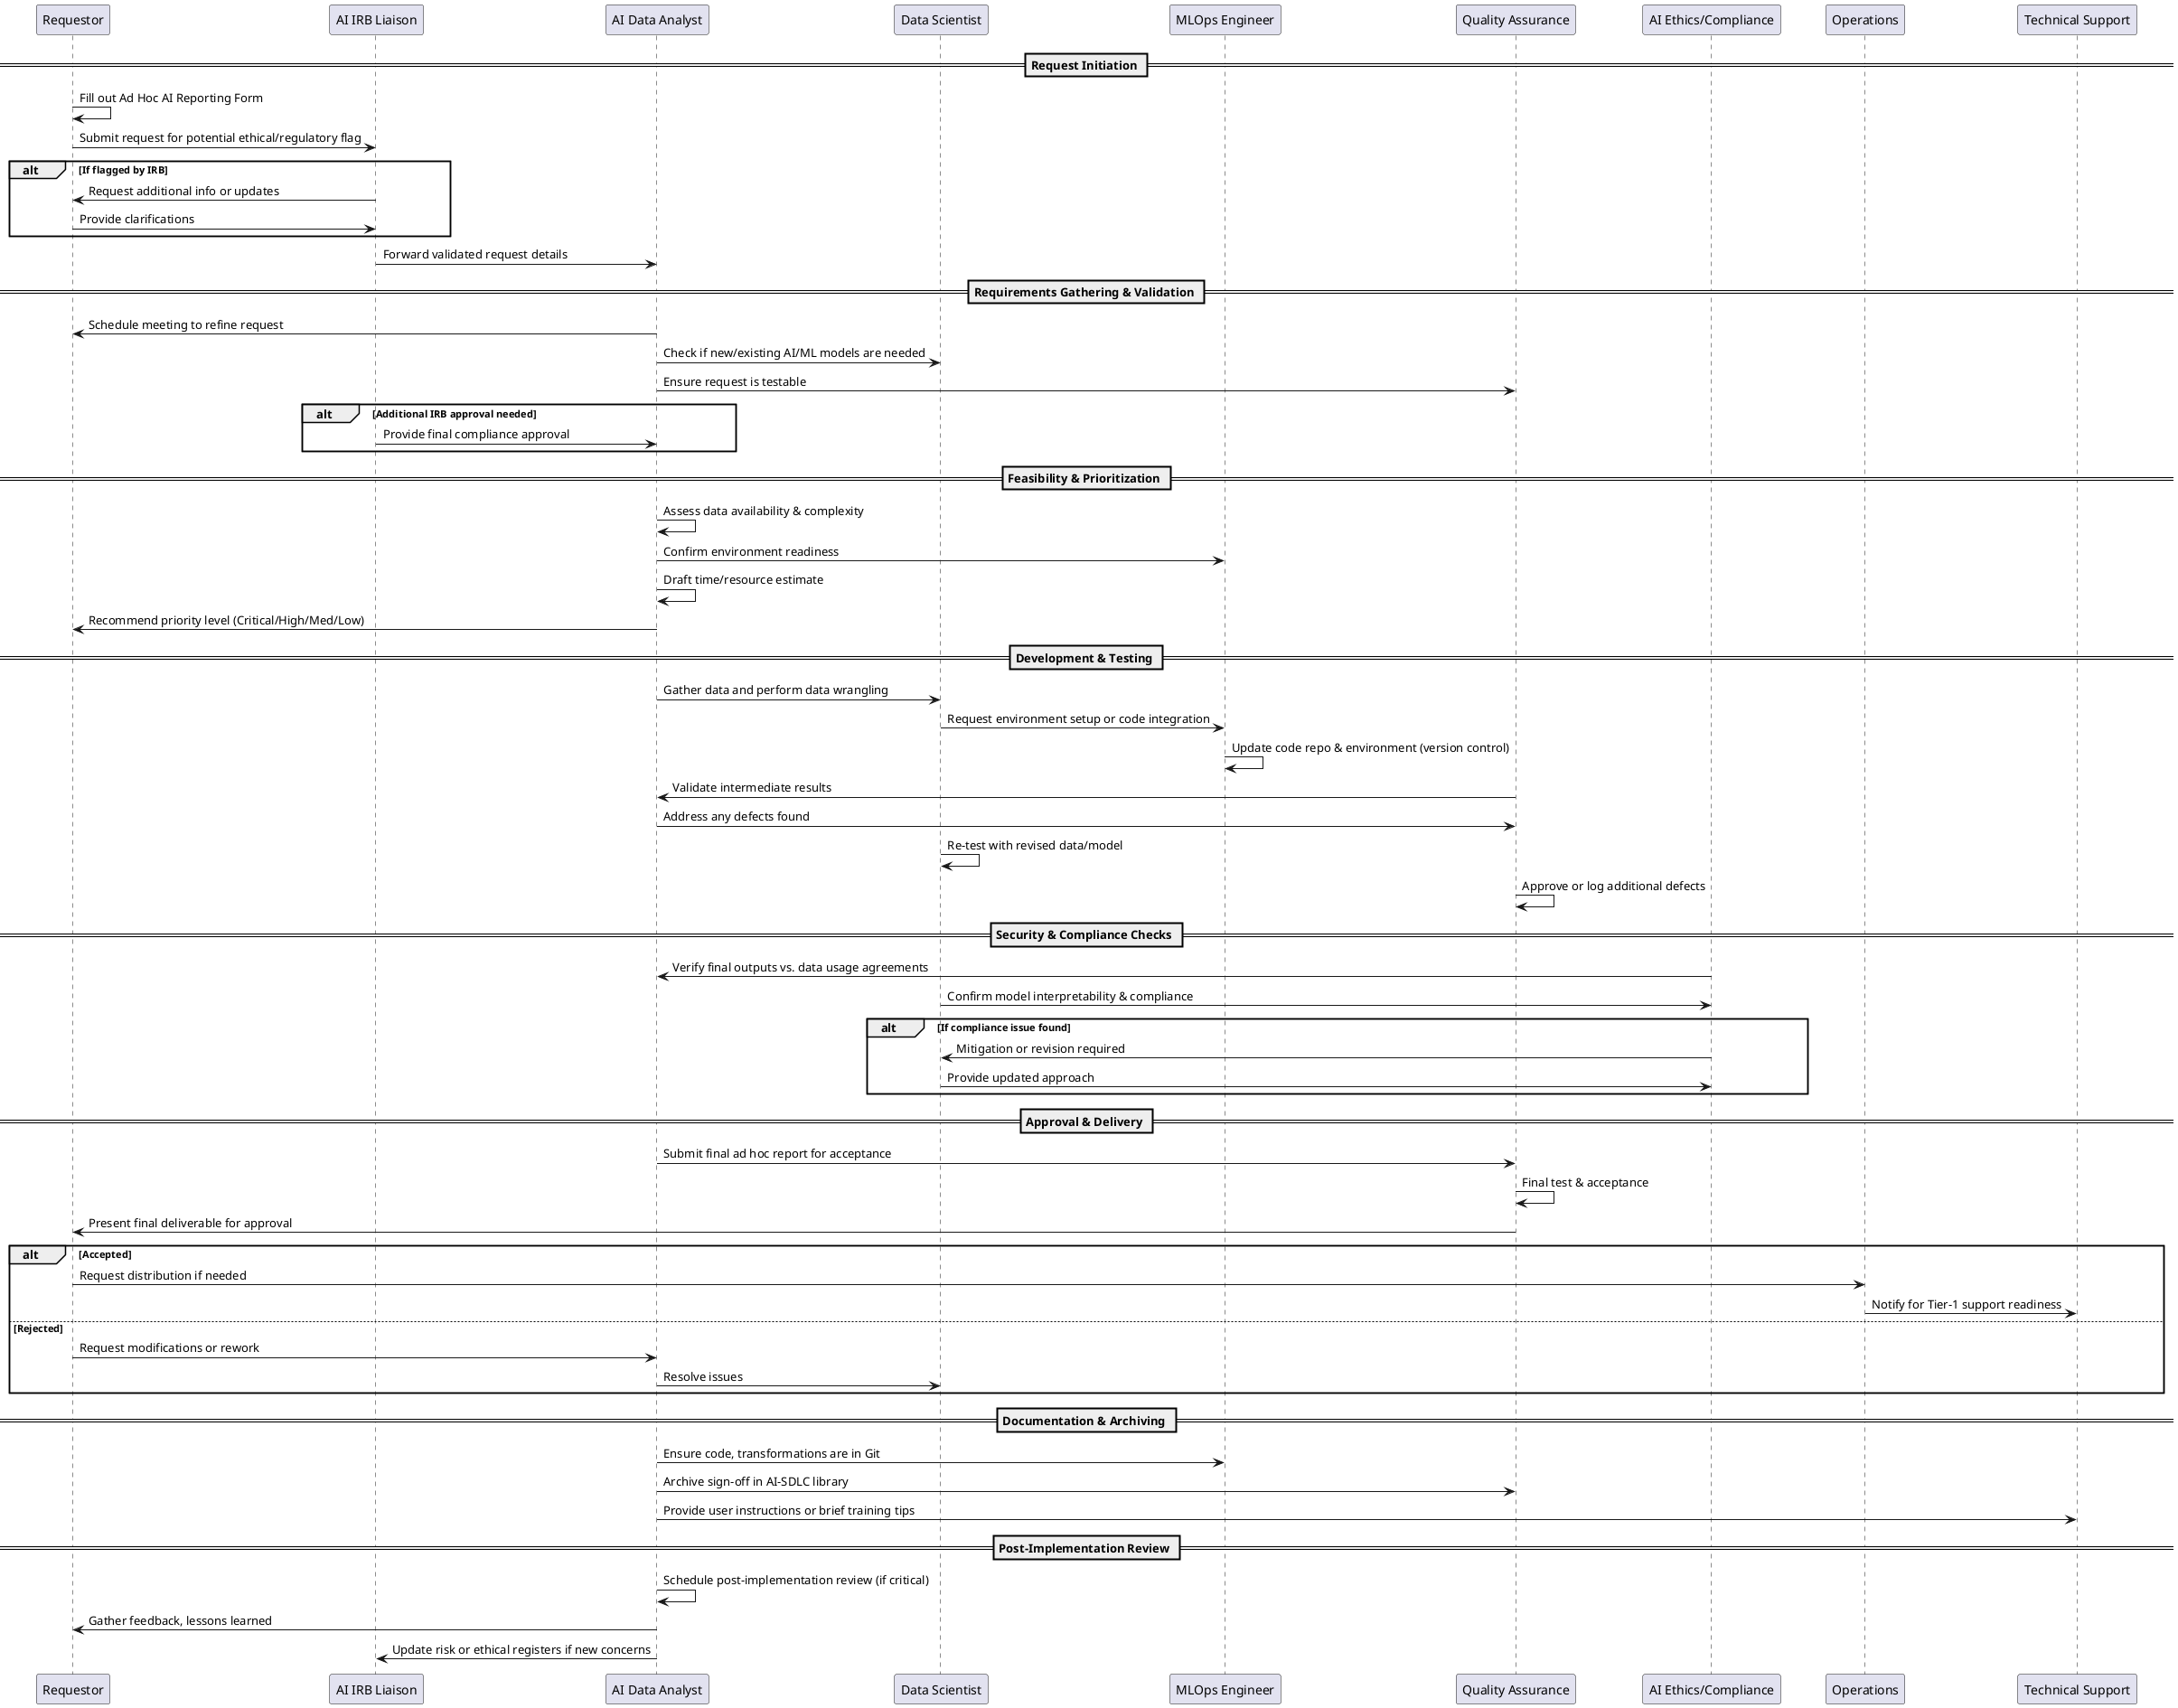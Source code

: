 @startuml

skinparam participantPadding 20
skinparam boxPadding 10
skinparam notePadding 5
skinparam noteBackgroundColor #FEFECE

participant "Requestor" as R
participant "AI IRB Liaison" as IRB
participant "AI Data Analyst" as A
participant "Data Scientist" as DS
participant "MLOps Engineer" as M
participant "Quality Assurance" as QA
participant "AI Ethics/Compliance" as E
participant "Operations" as OP
participant "Technical Support" as T

== Request Initiation ==
R -> R: Fill out Ad Hoc AI Reporting Form
R -> IRB: Submit request for potential ethical/regulatory flag
alt If flagged by IRB
    IRB -> R: Request additional info or updates
    R -> IRB: Provide clarifications
end
IRB -> A: Forward validated request details

== Requirements Gathering & Validation ==
A -> R: Schedule meeting to refine request
A -> DS: Check if new/existing AI/ML models are needed
A -> QA: Ensure request is testable
alt Additional IRB approval needed
    IRB -> A: Provide final compliance approval
end

== Feasibility & Prioritization ==
A -> A: Assess data availability & complexity
A -> M: Confirm environment readiness
A -> A: Draft time/resource estimate
A -> R: Recommend priority level (Critical/High/Med/Low)

== Development & Testing ==
A -> DS: Gather data and perform data wrangling
DS -> M: Request environment setup or code integration
M -> M: Update code repo & environment (version control)
QA -> A: Validate intermediate results
A -> QA: Address any defects found
DS -> DS: Re-test with revised data/model
QA -> QA: Approve or log additional defects

== Security & Compliance Checks ==
E -> A: Verify final outputs vs. data usage agreements
DS -> E: Confirm model interpretability & compliance
alt If compliance issue found
    E -> DS: Mitigation or revision required
    DS -> E: Provide updated approach
end

== Approval & Delivery ==
A -> QA: Submit final ad hoc report for acceptance
QA -> QA: Final test & acceptance
QA -> R: Present final deliverable for approval
alt Accepted
    R -> OP: Request distribution if needed
    OP -> T: Notify for Tier-1 support readiness
else Rejected
    R -> A: Request modifications or rework
    A -> DS: Resolve issues
end

== Documentation & Archiving ==
A -> M: Ensure code, transformations are in Git
A -> QA: Archive sign-off in AI-SDLC library
A -> T: Provide user instructions or brief training tips

== Post-Implementation Review ==
A -> A: Schedule post-implementation review (if critical)
A -> R: Gather feedback, lessons learned
A -> IRB: Update risk or ethical registers if new concerns
@enduml

